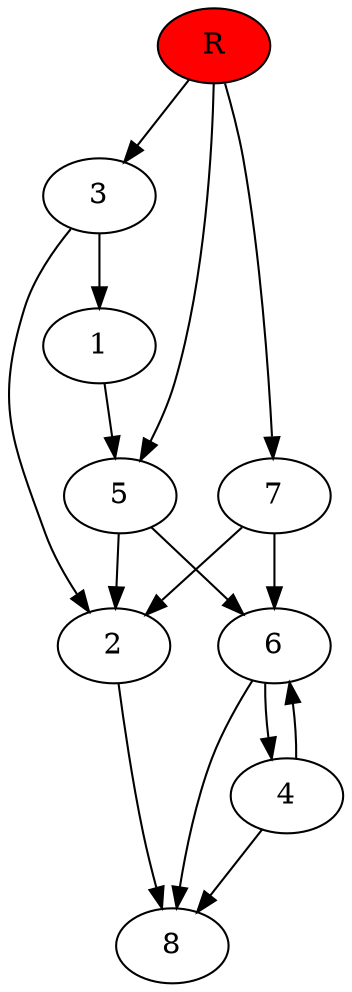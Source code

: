digraph prb64306 {
	1
	2
	3
	4
	5
	6
	7
	8
	R [fillcolor="#ff0000" style=filled]
	1 -> 5
	2 -> 8
	3 -> 1
	3 -> 2
	4 -> 6
	4 -> 8
	5 -> 2
	5 -> 6
	6 -> 4
	6 -> 8
	7 -> 2
	7 -> 6
	R -> 3
	R -> 5
	R -> 7
}

